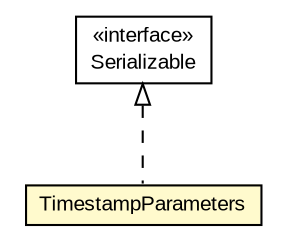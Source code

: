 #!/usr/local/bin/dot
#
# Class diagram 
# Generated by UMLGraph version R5_6-24-gf6e263 (http://www.umlgraph.org/)
#

digraph G {
	edge [fontname="arial",fontsize=10,labelfontname="arial",labelfontsize=10];
	node [fontname="arial",fontsize=10,shape=plaintext];
	nodesep=0.25;
	ranksep=0.5;
	// eu.europa.esig.dss.TimestampParameters
	c724377 [label=<<table title="eu.europa.esig.dss.TimestampParameters" border="0" cellborder="1" cellspacing="0" cellpadding="2" port="p" bgcolor="lemonChiffon" href="./TimestampParameters.html">
		<tr><td><table border="0" cellspacing="0" cellpadding="1">
<tr><td align="center" balign="center"> TimestampParameters </td></tr>
		</table></td></tr>
		</table>>, URL="./TimestampParameters.html", fontname="arial", fontcolor="black", fontsize=10.0];
	//eu.europa.esig.dss.TimestampParameters implements java.io.Serializable
	c725241:p -> c724377:p [dir=back,arrowtail=empty,style=dashed];
	// java.io.Serializable
	c725241 [label=<<table title="java.io.Serializable" border="0" cellborder="1" cellspacing="0" cellpadding="2" port="p" href="http://java.sun.com/j2se/1.4.2/docs/api/java/io/Serializable.html">
		<tr><td><table border="0" cellspacing="0" cellpadding="1">
<tr><td align="center" balign="center"> &#171;interface&#187; </td></tr>
<tr><td align="center" balign="center"> Serializable </td></tr>
		</table></td></tr>
		</table>>, URL="http://java.sun.com/j2se/1.4.2/docs/api/java/io/Serializable.html", fontname="arial", fontcolor="black", fontsize=10.0];
}

